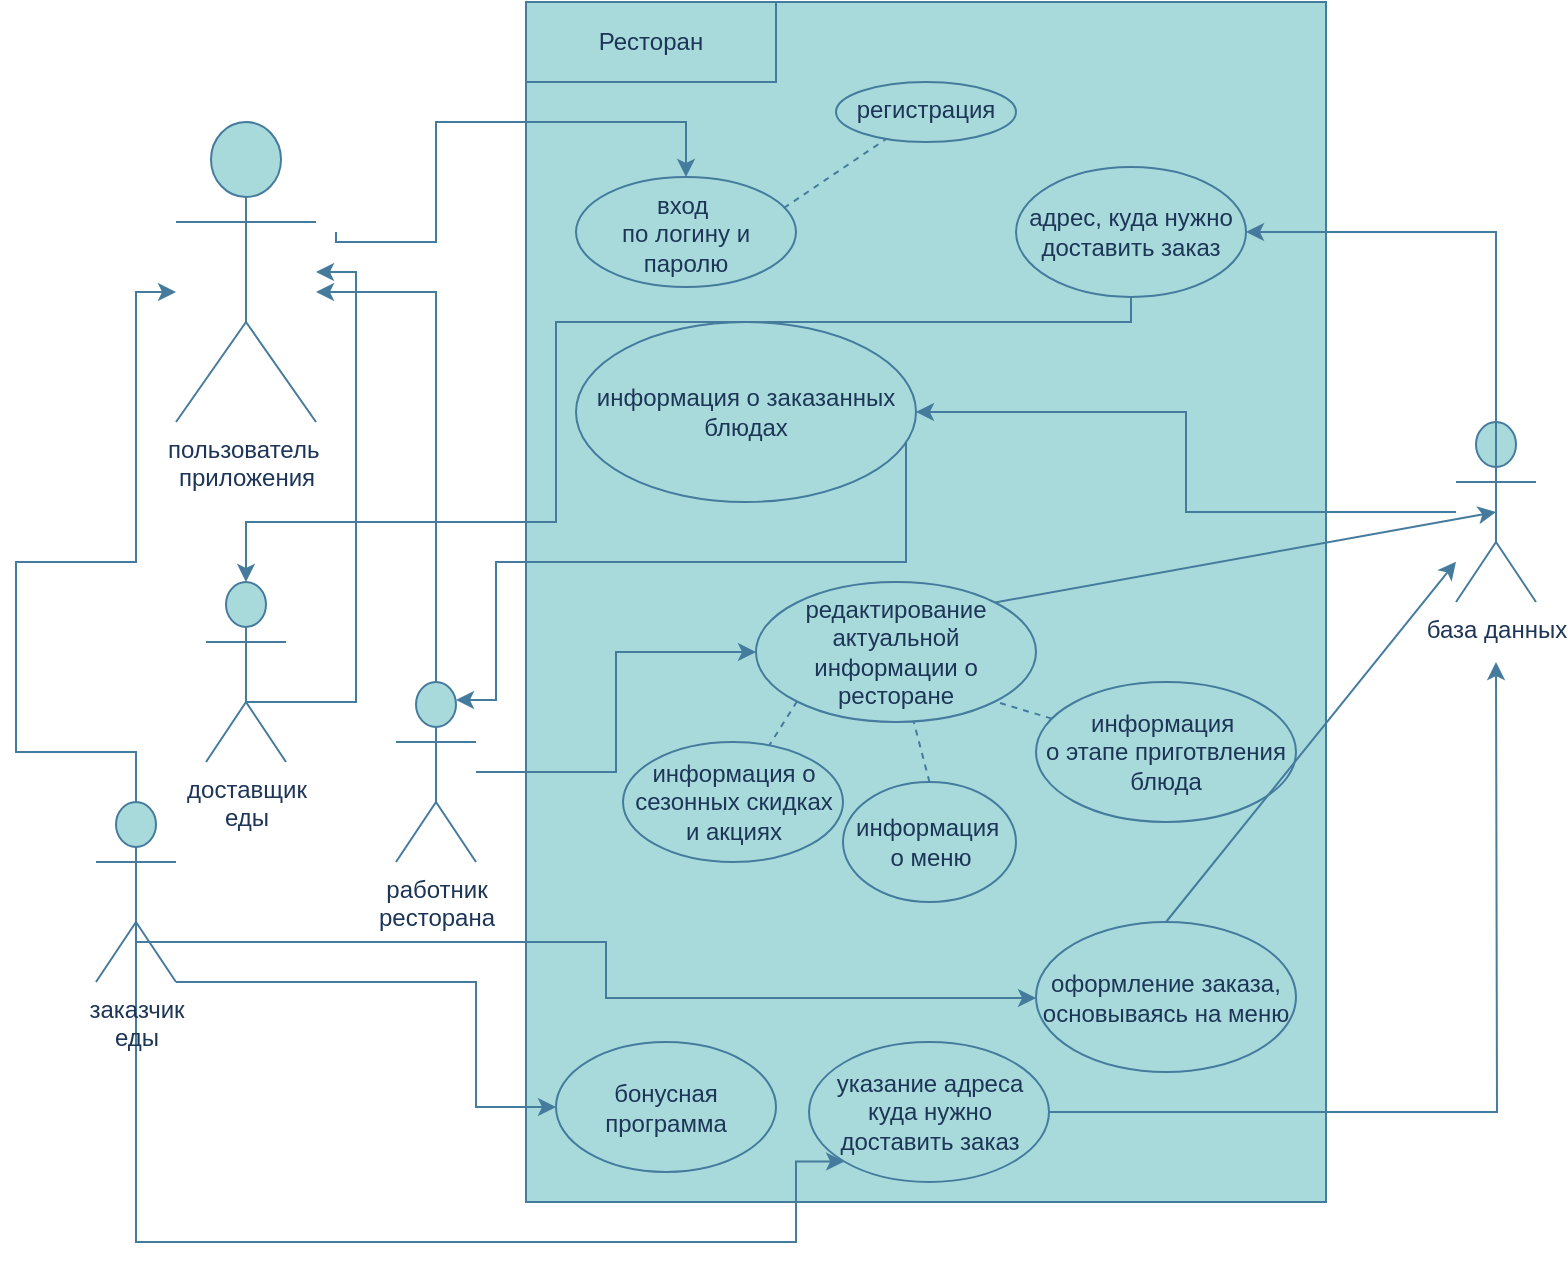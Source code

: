<mxfile version="24.4.7" type="device">
  <diagram id="TlU2ax6e7tcZkEX1VU2X" name="Страница 1">
    <mxGraphModel dx="1160" dy="687" grid="1" gridSize="11" guides="1" tooltips="1" connect="1" arrows="1" fold="1" page="0" pageScale="1" pageWidth="827" pageHeight="1169" background="none" math="0" shadow="0">
      <root>
        <mxCell id="0" />
        <mxCell id="1" parent="0" />
        <mxCell id="Ci6c12y3eNflsK-BbCyJ-1" value="" style="rounded=0;whiteSpace=wrap;html=1;labelBackgroundColor=none;fillColor=#A8DADC;strokeColor=#457B9D;fontColor=#1D3557;" parent="1" vertex="1">
          <mxGeometry x="265" y="50" width="400" height="600" as="geometry" />
        </mxCell>
        <mxCell id="Ci6c12y3eNflsK-BbCyJ-12" value="" style="edgeStyle=orthogonalEdgeStyle;rounded=0;orthogonalLoop=1;jettySize=auto;html=1;labelBackgroundColor=none;strokeColor=#457B9D;fontColor=default;" parent="1" target="Ci6c12y3eNflsK-BbCyJ-11" edge="1">
          <mxGeometry relative="1" as="geometry">
            <mxPoint x="170" y="165" as="sourcePoint" />
            <Array as="points">
              <mxPoint x="220" y="170" />
              <mxPoint x="220" y="110" />
              <mxPoint x="345" y="110" />
            </Array>
          </mxGeometry>
        </mxCell>
        <mxCell id="Ci6c12y3eNflsK-BbCyJ-2" value="пользователь&amp;nbsp;&lt;br&gt;приложения" style="shape=umlActor;verticalLabelPosition=bottom;verticalAlign=top;html=1;outlineConnect=0;shadow=0;labelBackgroundColor=none;labelBorderColor=none;fillColor=#A8DADC;strokeColor=#457B9D;fontColor=#1D3557;" parent="1" vertex="1">
          <mxGeometry x="90" y="110" width="70" height="150" as="geometry" />
        </mxCell>
        <mxCell id="Ci6c12y3eNflsK-BbCyJ-23" style="edgeStyle=orthogonalEdgeStyle;rounded=0;orthogonalLoop=1;jettySize=auto;html=1;exitX=0.5;exitY=0.5;exitDx=0;exitDy=0;exitPerimeter=0;startArrow=none;startFill=0;endArrow=classic;endFill=1;labelBackgroundColor=none;strokeColor=#457B9D;fontColor=default;" parent="1" source="Ci6c12y3eNflsK-BbCyJ-3" target="Ci6c12y3eNflsK-BbCyJ-2" edge="1">
          <mxGeometry relative="1" as="geometry">
            <Array as="points">
              <mxPoint x="220" y="195" />
            </Array>
          </mxGeometry>
        </mxCell>
        <mxCell id="Ci6c12y3eNflsK-BbCyJ-29" value="" style="edgeStyle=orthogonalEdgeStyle;rounded=0;orthogonalLoop=1;jettySize=auto;html=1;startArrow=none;startFill=0;endArrow=classic;endFill=1;labelBackgroundColor=none;strokeColor=#457B9D;fontColor=default;" parent="1" source="Ci6c12y3eNflsK-BbCyJ-3" target="Ci6c12y3eNflsK-BbCyJ-28" edge="1">
          <mxGeometry relative="1" as="geometry" />
        </mxCell>
        <mxCell id="Ci6c12y3eNflsK-BbCyJ-3" value="работник&lt;br&gt;ресторана" style="shape=umlActor;verticalLabelPosition=bottom;verticalAlign=top;html=1;outlineConnect=0;labelBackgroundColor=none;fillColor=#A8DADC;strokeColor=#457B9D;fontColor=#1D3557;" parent="1" vertex="1">
          <mxGeometry x="200" y="390" width="40" height="90" as="geometry" />
        </mxCell>
        <mxCell id="Ci6c12y3eNflsK-BbCyJ-27" style="edgeStyle=orthogonalEdgeStyle;rounded=0;orthogonalLoop=1;jettySize=auto;html=1;exitX=0.5;exitY=0.5;exitDx=0;exitDy=0;exitPerimeter=0;startArrow=none;startFill=0;endArrow=classic;endFill=1;labelBackgroundColor=none;strokeColor=#457B9D;fontColor=default;" parent="1" source="Ci6c12y3eNflsK-BbCyJ-4" target="Ci6c12y3eNflsK-BbCyJ-2" edge="1">
          <mxGeometry relative="1" as="geometry">
            <mxPoint x="190" y="230" as="targetPoint" />
            <Array as="points">
              <mxPoint x="125" y="400" />
              <mxPoint x="180" y="400" />
              <mxPoint x="180" y="185" />
            </Array>
          </mxGeometry>
        </mxCell>
        <mxCell id="Ci6c12y3eNflsK-BbCyJ-4" value="доставщик&lt;br&gt;еды" style="shape=umlActor;verticalLabelPosition=bottom;verticalAlign=top;html=1;outlineConnect=0;labelBackgroundColor=none;fillColor=#A8DADC;strokeColor=#457B9D;fontColor=#1D3557;" parent="1" vertex="1">
          <mxGeometry x="105" y="340" width="40" height="90" as="geometry" />
        </mxCell>
        <mxCell id="Ci6c12y3eNflsK-BbCyJ-10" value="база данных" style="shape=umlActor;verticalLabelPosition=bottom;verticalAlign=top;html=1;outlineConnect=0;shadow=0;labelBackgroundColor=none;fillColor=#A8DADC;strokeColor=#457B9D;fontColor=#1D3557;" parent="1" vertex="1">
          <mxGeometry x="730" y="260" width="40" height="90" as="geometry" />
        </mxCell>
        <mxCell id="Ci6c12y3eNflsK-BbCyJ-11" value="вход&amp;nbsp;&lt;br&gt;по логину и паролю" style="ellipse;whiteSpace=wrap;html=1;verticalAlign=top;shadow=0;labelBackgroundColor=none;fillColor=#A8DADC;strokeColor=#457B9D;fontColor=#1D3557;" parent="1" vertex="1">
          <mxGeometry x="290" y="137.5" width="110" height="55" as="geometry" />
        </mxCell>
        <mxCell id="Ci6c12y3eNflsK-BbCyJ-16" value="регистрация" style="ellipse;whiteSpace=wrap;html=1;verticalAlign=top;shadow=0;labelBackgroundColor=none;fillColor=#A8DADC;strokeColor=#457B9D;fontColor=#1D3557;" parent="1" vertex="1">
          <mxGeometry x="420" y="90" width="90" height="30" as="geometry" />
        </mxCell>
        <mxCell id="Ci6c12y3eNflsK-BbCyJ-21" style="edgeStyle=orthogonalEdgeStyle;rounded=0;orthogonalLoop=1;jettySize=auto;html=1;exitX=0.5;exitY=0.5;exitDx=0;exitDy=0;exitPerimeter=0;startArrow=none;startFill=0;endArrow=classic;endFill=1;labelBackgroundColor=none;strokeColor=#457B9D;fontColor=default;" parent="1" source="Ci6c12y3eNflsK-BbCyJ-20" target="Ci6c12y3eNflsK-BbCyJ-2" edge="1">
          <mxGeometry relative="1" as="geometry">
            <mxPoint x="20" y="240" as="targetPoint" />
            <Array as="points">
              <mxPoint x="10" y="425" />
              <mxPoint x="10" y="330" />
              <mxPoint x="70" y="330" />
              <mxPoint x="70" y="195" />
            </Array>
          </mxGeometry>
        </mxCell>
        <mxCell id="Ci6c12y3eNflsK-BbCyJ-26" style="edgeStyle=orthogonalEdgeStyle;rounded=0;orthogonalLoop=1;jettySize=auto;html=1;entryX=0;entryY=0.5;entryDx=0;entryDy=0;startArrow=none;startFill=0;endArrow=classic;endFill=1;labelBackgroundColor=none;strokeColor=#457B9D;fontColor=default;" parent="1" source="Ci6c12y3eNflsK-BbCyJ-20" target="Ci6c12y3eNflsK-BbCyJ-25" edge="1">
          <mxGeometry relative="1" as="geometry">
            <Array as="points">
              <mxPoint x="240" y="540" />
              <mxPoint x="240" y="603" />
            </Array>
          </mxGeometry>
        </mxCell>
        <mxCell id="Ci6c12y3eNflsK-BbCyJ-42" style="edgeStyle=orthogonalEdgeStyle;rounded=0;orthogonalLoop=1;jettySize=auto;html=1;exitX=0.5;exitY=0.5;exitDx=0;exitDy=0;exitPerimeter=0;startArrow=none;startFill=0;endArrow=classic;endFill=1;entryX=0;entryY=1;entryDx=0;entryDy=0;labelBackgroundColor=none;strokeColor=#457B9D;fontColor=default;" parent="1" source="Ci6c12y3eNflsK-BbCyJ-20" target="Ci6c12y3eNflsK-BbCyJ-41" edge="1">
          <mxGeometry relative="1" as="geometry">
            <Array as="points">
              <mxPoint x="70" y="670" />
              <mxPoint x="400" y="670" />
              <mxPoint x="400" y="630" />
            </Array>
          </mxGeometry>
        </mxCell>
        <mxCell id="Ci6c12y3eNflsK-BbCyJ-51" style="edgeStyle=orthogonalEdgeStyle;rounded=0;orthogonalLoop=1;jettySize=auto;html=1;startArrow=none;startFill=0;endArrow=classic;endFill=1;exitX=0.5;exitY=0.5;exitDx=0;exitDy=0;exitPerimeter=0;labelBackgroundColor=none;strokeColor=#457B9D;fontColor=default;" parent="1" source="Ci6c12y3eNflsK-BbCyJ-20" target="Ci6c12y3eNflsK-BbCyJ-50" edge="1">
          <mxGeometry relative="1" as="geometry">
            <Array as="points">
              <mxPoint x="70" y="520" />
              <mxPoint x="305" y="520" />
              <mxPoint x="305" y="548" />
            </Array>
          </mxGeometry>
        </mxCell>
        <mxCell id="Ci6c12y3eNflsK-BbCyJ-20" value="заказчик&lt;br&gt;еды&lt;br&gt;" style="shape=umlActor;verticalLabelPosition=bottom;verticalAlign=top;html=1;outlineConnect=0;shadow=0;labelBackgroundColor=none;fillColor=#A8DADC;strokeColor=#457B9D;fontColor=#1D3557;" parent="1" vertex="1">
          <mxGeometry x="50" y="450" width="40" height="90" as="geometry" />
        </mxCell>
        <mxCell id="Ci6c12y3eNflsK-BbCyJ-25" value="бонусная программа" style="ellipse;whiteSpace=wrap;html=1;shadow=0;labelBackgroundColor=none;fillColor=#A8DADC;strokeColor=#457B9D;fontColor=#1D3557;" parent="1" vertex="1">
          <mxGeometry x="280" y="570" width="110" height="65" as="geometry" />
        </mxCell>
        <mxCell id="Ci6c12y3eNflsK-BbCyJ-28" value="редактирование актуальной информации о ресторане" style="ellipse;whiteSpace=wrap;html=1;verticalAlign=top;labelBackgroundColor=none;fillColor=#A8DADC;strokeColor=#457B9D;fontColor=#1D3557;" parent="1" vertex="1">
          <mxGeometry x="380" y="340" width="140" height="70" as="geometry" />
        </mxCell>
        <mxCell id="Ci6c12y3eNflsK-BbCyJ-30" value="Ресторан" style="rounded=0;whiteSpace=wrap;html=1;shadow=0;labelBackgroundColor=none;labelBorderColor=none;fillColor=#A8DADC;strokeColor=#457B9D;fontColor=#1D3557;" parent="1" vertex="1">
          <mxGeometry x="265" y="50" width="125" height="40" as="geometry" />
        </mxCell>
        <mxCell id="Ci6c12y3eNflsK-BbCyJ-35" value="" style="endArrow=none;dashed=1;html=1;rounded=0;exitX=0.5;exitY=0;exitDx=0;exitDy=0;labelBackgroundColor=none;strokeColor=#457B9D;fontColor=default;" parent="1" source="Ci6c12y3eNflsK-BbCyJ-36" target="Ci6c12y3eNflsK-BbCyJ-28" edge="1">
          <mxGeometry width="50" height="50" relative="1" as="geometry">
            <mxPoint x="370" y="430" as="sourcePoint" />
            <mxPoint x="390" y="400" as="targetPoint" />
          </mxGeometry>
        </mxCell>
        <mxCell id="Ci6c12y3eNflsK-BbCyJ-36" value="информация&amp;nbsp;&lt;br&gt;о меню" style="ellipse;whiteSpace=wrap;html=1;shadow=0;labelBackgroundColor=none;labelBorderColor=none;fillColor=#A8DADC;strokeColor=#457B9D;fontColor=#1D3557;" parent="1" vertex="1">
          <mxGeometry x="423.5" y="440" width="86.5" height="60" as="geometry" />
        </mxCell>
        <mxCell id="Ci6c12y3eNflsK-BbCyJ-37" value="информация&amp;nbsp;&lt;br&gt;о этапе приготвления блюда" style="ellipse;whiteSpace=wrap;html=1;shadow=0;labelBackgroundColor=none;labelBorderColor=none;fillColor=#A8DADC;strokeColor=#457B9D;fontColor=#1D3557;" parent="1" vertex="1">
          <mxGeometry x="520" y="390" width="130" height="70" as="geometry" />
        </mxCell>
        <mxCell id="Ci6c12y3eNflsK-BbCyJ-38" value="" style="endArrow=none;dashed=1;html=1;rounded=0;entryX=1;entryY=1;entryDx=0;entryDy=0;labelBackgroundColor=none;strokeColor=#457B9D;fontColor=default;" parent="1" source="Ci6c12y3eNflsK-BbCyJ-37" target="Ci6c12y3eNflsK-BbCyJ-28" edge="1">
          <mxGeometry width="50" height="50" relative="1" as="geometry">
            <mxPoint x="390" y="340" as="sourcePoint" />
            <mxPoint x="440" y="290" as="targetPoint" />
          </mxGeometry>
        </mxCell>
        <mxCell id="Ci6c12y3eNflsK-BbCyJ-46" style="edgeStyle=orthogonalEdgeStyle;rounded=0;orthogonalLoop=1;jettySize=auto;html=1;startArrow=none;startFill=0;endArrow=classic;endFill=1;labelBackgroundColor=none;strokeColor=#457B9D;fontColor=default;" parent="1" source="Ci6c12y3eNflsK-BbCyJ-41" edge="1">
          <mxGeometry relative="1" as="geometry">
            <mxPoint x="750" y="380" as="targetPoint" />
          </mxGeometry>
        </mxCell>
        <mxCell id="Ci6c12y3eNflsK-BbCyJ-41" value="указание адреса&lt;br&gt;куда нужно доставить заказ" style="ellipse;whiteSpace=wrap;html=1;shadow=0;labelBackgroundColor=none;labelBorderColor=none;fillColor=#A8DADC;strokeColor=#457B9D;fontColor=#1D3557;" parent="1" vertex="1">
          <mxGeometry x="406.5" y="570" width="120" height="70" as="geometry" />
        </mxCell>
        <mxCell id="Ci6c12y3eNflsK-BbCyJ-43" value="информация о сезонных скидках и акциях" style="ellipse;whiteSpace=wrap;html=1;shadow=0;labelBackgroundColor=none;labelBorderColor=none;fillColor=#A8DADC;strokeColor=#457B9D;fontColor=#1D3557;" parent="1" vertex="1">
          <mxGeometry x="313.5" y="420" width="110" height="60" as="geometry" />
        </mxCell>
        <mxCell id="Ci6c12y3eNflsK-BbCyJ-44" value="" style="endArrow=none;dashed=1;html=1;rounded=0;exitX=0;exitY=1;exitDx=0;exitDy=0;labelBackgroundColor=none;strokeColor=#457B9D;fontColor=default;" parent="1" source="Ci6c12y3eNflsK-BbCyJ-28" target="Ci6c12y3eNflsK-BbCyJ-43" edge="1">
          <mxGeometry width="50" height="50" relative="1" as="geometry">
            <mxPoint x="390" y="310" as="sourcePoint" />
            <mxPoint x="440" y="260" as="targetPoint" />
          </mxGeometry>
        </mxCell>
        <mxCell id="Ci6c12y3eNflsK-BbCyJ-45" value="" style="endArrow=none;dashed=1;html=1;rounded=0;exitX=0.945;exitY=0.282;exitDx=0;exitDy=0;exitPerimeter=0;labelBackgroundColor=none;strokeColor=#457B9D;fontColor=default;" parent="1" source="Ci6c12y3eNflsK-BbCyJ-11" target="Ci6c12y3eNflsK-BbCyJ-16" edge="1">
          <mxGeometry width="50" height="50" relative="1" as="geometry">
            <mxPoint x="390" y="410" as="sourcePoint" />
            <mxPoint x="440" y="360" as="targetPoint" />
          </mxGeometry>
        </mxCell>
        <mxCell id="Ci6c12y3eNflsK-BbCyJ-48" style="edgeStyle=orthogonalEdgeStyle;rounded=0;orthogonalLoop=1;jettySize=auto;html=1;startArrow=none;startFill=0;endArrow=classic;endFill=1;labelBackgroundColor=none;strokeColor=#457B9D;fontColor=default;" parent="1" source="Ci6c12y3eNflsK-BbCyJ-47" target="Ci6c12y3eNflsK-BbCyJ-4" edge="1">
          <mxGeometry relative="1" as="geometry">
            <Array as="points">
              <mxPoint x="568" y="210" />
              <mxPoint x="280" y="210" />
              <mxPoint x="280" y="310" />
              <mxPoint x="125" y="310" />
            </Array>
          </mxGeometry>
        </mxCell>
        <mxCell id="Ci6c12y3eNflsK-BbCyJ-49" style="edgeStyle=orthogonalEdgeStyle;rounded=0;orthogonalLoop=1;jettySize=auto;html=1;startArrow=classic;startFill=1;endArrow=none;endFill=0;entryX=0.5;entryY=0.5;entryDx=0;entryDy=0;entryPerimeter=0;labelBackgroundColor=none;strokeColor=#457B9D;fontColor=default;" parent="1" source="Ci6c12y3eNflsK-BbCyJ-47" target="Ci6c12y3eNflsK-BbCyJ-10" edge="1">
          <mxGeometry relative="1" as="geometry" />
        </mxCell>
        <mxCell id="Ci6c12y3eNflsK-BbCyJ-47" value="адрес, куда нужно доставить заказ" style="ellipse;whiteSpace=wrap;html=1;shadow=0;labelBackgroundColor=none;labelBorderColor=none;fillColor=#A8DADC;strokeColor=#457B9D;fontColor=#1D3557;" parent="1" vertex="1">
          <mxGeometry x="510" y="132.5" width="115" height="65" as="geometry" />
        </mxCell>
        <mxCell id="Ci6c12y3eNflsK-BbCyJ-50" value="оформление заказа,&lt;br&gt;основываясь на меню" style="ellipse;whiteSpace=wrap;html=1;shadow=0;labelBackgroundColor=none;labelBorderColor=none;fillColor=#A8DADC;strokeColor=#457B9D;fontColor=#1D3557;" parent="1" vertex="1">
          <mxGeometry x="520" y="510" width="130" height="75" as="geometry" />
        </mxCell>
        <mxCell id="Ci6c12y3eNflsK-BbCyJ-52" value="" style="endArrow=none;html=1;rounded=0;entryX=1;entryY=0;entryDx=0;entryDy=0;startArrow=classic;startFill=1;exitX=0.5;exitY=0.5;exitDx=0;exitDy=0;exitPerimeter=0;labelBackgroundColor=none;strokeColor=#457B9D;fontColor=default;" parent="1" source="Ci6c12y3eNflsK-BbCyJ-10" target="Ci6c12y3eNflsK-BbCyJ-28" edge="1">
          <mxGeometry width="50" height="50" relative="1" as="geometry">
            <mxPoint x="390" y="390" as="sourcePoint" />
            <mxPoint x="440" y="340" as="targetPoint" />
          </mxGeometry>
        </mxCell>
        <mxCell id="Ci6c12y3eNflsK-BbCyJ-53" value="" style="endArrow=classic;html=1;rounded=0;exitX=0.5;exitY=0;exitDx=0;exitDy=0;labelBackgroundColor=none;strokeColor=#457B9D;fontColor=default;" parent="1" source="Ci6c12y3eNflsK-BbCyJ-50" target="Ci6c12y3eNflsK-BbCyJ-10" edge="1">
          <mxGeometry width="50" height="50" relative="1" as="geometry">
            <mxPoint x="390" y="390" as="sourcePoint" />
            <mxPoint x="440" y="340" as="targetPoint" />
          </mxGeometry>
        </mxCell>
        <mxCell id="Ci6c12y3eNflsK-BbCyJ-56" style="edgeStyle=orthogonalEdgeStyle;rounded=0;orthogonalLoop=1;jettySize=auto;html=1;startArrow=classic;startFill=1;endArrow=none;endFill=0;labelBackgroundColor=none;strokeColor=#457B9D;fontColor=default;" parent="1" source="Ci6c12y3eNflsK-BbCyJ-55" target="Ci6c12y3eNflsK-BbCyJ-10" edge="1">
          <mxGeometry relative="1" as="geometry" />
        </mxCell>
        <mxCell id="Ci6c12y3eNflsK-BbCyJ-57" style="edgeStyle=orthogonalEdgeStyle;rounded=0;orthogonalLoop=1;jettySize=auto;html=1;startArrow=none;startFill=0;endArrow=classic;endFill=1;entryX=0.75;entryY=0.1;entryDx=0;entryDy=0;entryPerimeter=0;labelBackgroundColor=none;strokeColor=#457B9D;fontColor=default;" parent="1" source="Ci6c12y3eNflsK-BbCyJ-55" target="Ci6c12y3eNflsK-BbCyJ-3" edge="1">
          <mxGeometry relative="1" as="geometry">
            <mxPoint x="250" y="410" as="targetPoint" />
            <Array as="points">
              <mxPoint x="455" y="330" />
              <mxPoint x="250" y="330" />
              <mxPoint x="250" y="399" />
            </Array>
          </mxGeometry>
        </mxCell>
        <mxCell id="Ci6c12y3eNflsK-BbCyJ-55" value="информация о заказанных блюдах" style="ellipse;whiteSpace=wrap;html=1;shadow=0;labelBackgroundColor=none;labelBorderColor=none;fillColor=#A8DADC;strokeColor=#457B9D;fontColor=#1D3557;" parent="1" vertex="1">
          <mxGeometry x="290" y="210" width="170" height="90" as="geometry" />
        </mxCell>
      </root>
    </mxGraphModel>
  </diagram>
</mxfile>
